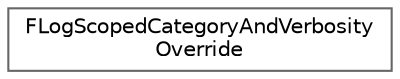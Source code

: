 digraph "Graphical Class Hierarchy"
{
 // INTERACTIVE_SVG=YES
 // LATEX_PDF_SIZE
  bgcolor="transparent";
  edge [fontname=Helvetica,fontsize=10,labelfontname=Helvetica,labelfontsize=10];
  node [fontname=Helvetica,fontsize=10,shape=box,height=0.2,width=0.4];
  rankdir="LR";
  Node0 [id="Node000000",label="FLogScopedCategoryAndVerbosity\lOverride",height=0.2,width=0.4,color="grey40", fillcolor="white", style="filled",URL="$d7/d62/classFLogScopedCategoryAndVerbosityOverride.html",tooltip="Helper class that uses thread local storage to set up the default category and verbosity for the low ..."];
}

